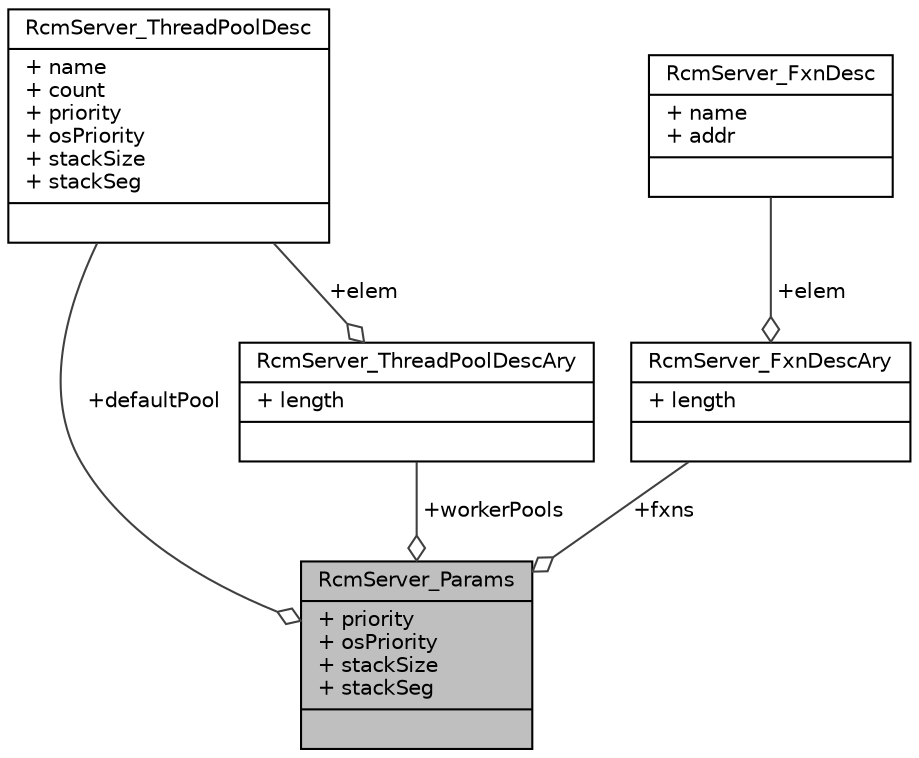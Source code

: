 digraph "RcmServer_Params"
{
  edge [fontname="Helvetica",fontsize="10",labelfontname="Helvetica",labelfontsize="10"];
  node [fontname="Helvetica",fontsize="10",shape=record];
  Node1 [label="{RcmServer_Params\n|+ priority\l+ osPriority\l+ stackSize\l+ stackSeg\l|}",height=0.2,width=0.4,color="black", fillcolor="grey75", style="filled", fontcolor="black"];
  Node2 -> Node1 [color="grey25",fontsize="10",style="solid",label=" +workerPools" ,arrowhead="odiamond",fontname="Helvetica"];
  Node2 [label="{RcmServer_ThreadPoolDescAry\n|+ length\l|}",height=0.2,width=0.4,color="black", fillcolor="white", style="filled",URL="$struct_rcm_server___thread_pool_desc_ary.html",tooltip="Worker pool descriptor array. "];
  Node3 -> Node2 [color="grey25",fontsize="10",style="solid",label=" +elem" ,arrowhead="odiamond",fontname="Helvetica"];
  Node3 [label="{RcmServer_ThreadPoolDesc\n|+ name\l+ count\l+ priority\l+ osPriority\l+ stackSize\l+ stackSeg\l|}",height=0.2,width=0.4,color="black", fillcolor="white", style="filled",URL="$struct_rcm_server___thread_pool_desc.html",tooltip="Worker pool descriptor. "];
  Node3 -> Node1 [color="grey25",fontsize="10",style="solid",label=" +defaultPool" ,arrowhead="odiamond",fontname="Helvetica"];
  Node4 -> Node1 [color="grey25",fontsize="10",style="solid",label=" +fxns" ,arrowhead="odiamond",fontname="Helvetica"];
  Node4 [label="{RcmServer_FxnDescAry\n|+ length\l|}",height=0.2,width=0.4,color="black", fillcolor="white", style="filled",URL="$struct_rcm_server___fxn_desc_ary.html",tooltip="Function descriptor array. "];
  Node5 -> Node4 [color="grey25",fontsize="10",style="solid",label=" +elem" ,arrowhead="odiamond",fontname="Helvetica"];
  Node5 [label="{RcmServer_FxnDesc\n|+ name\l+ addr\l|}",height=0.2,width=0.4,color="black", fillcolor="white", style="filled",URL="$struct_rcm_server___fxn_desc.html",tooltip="Function descriptor. "];
}
